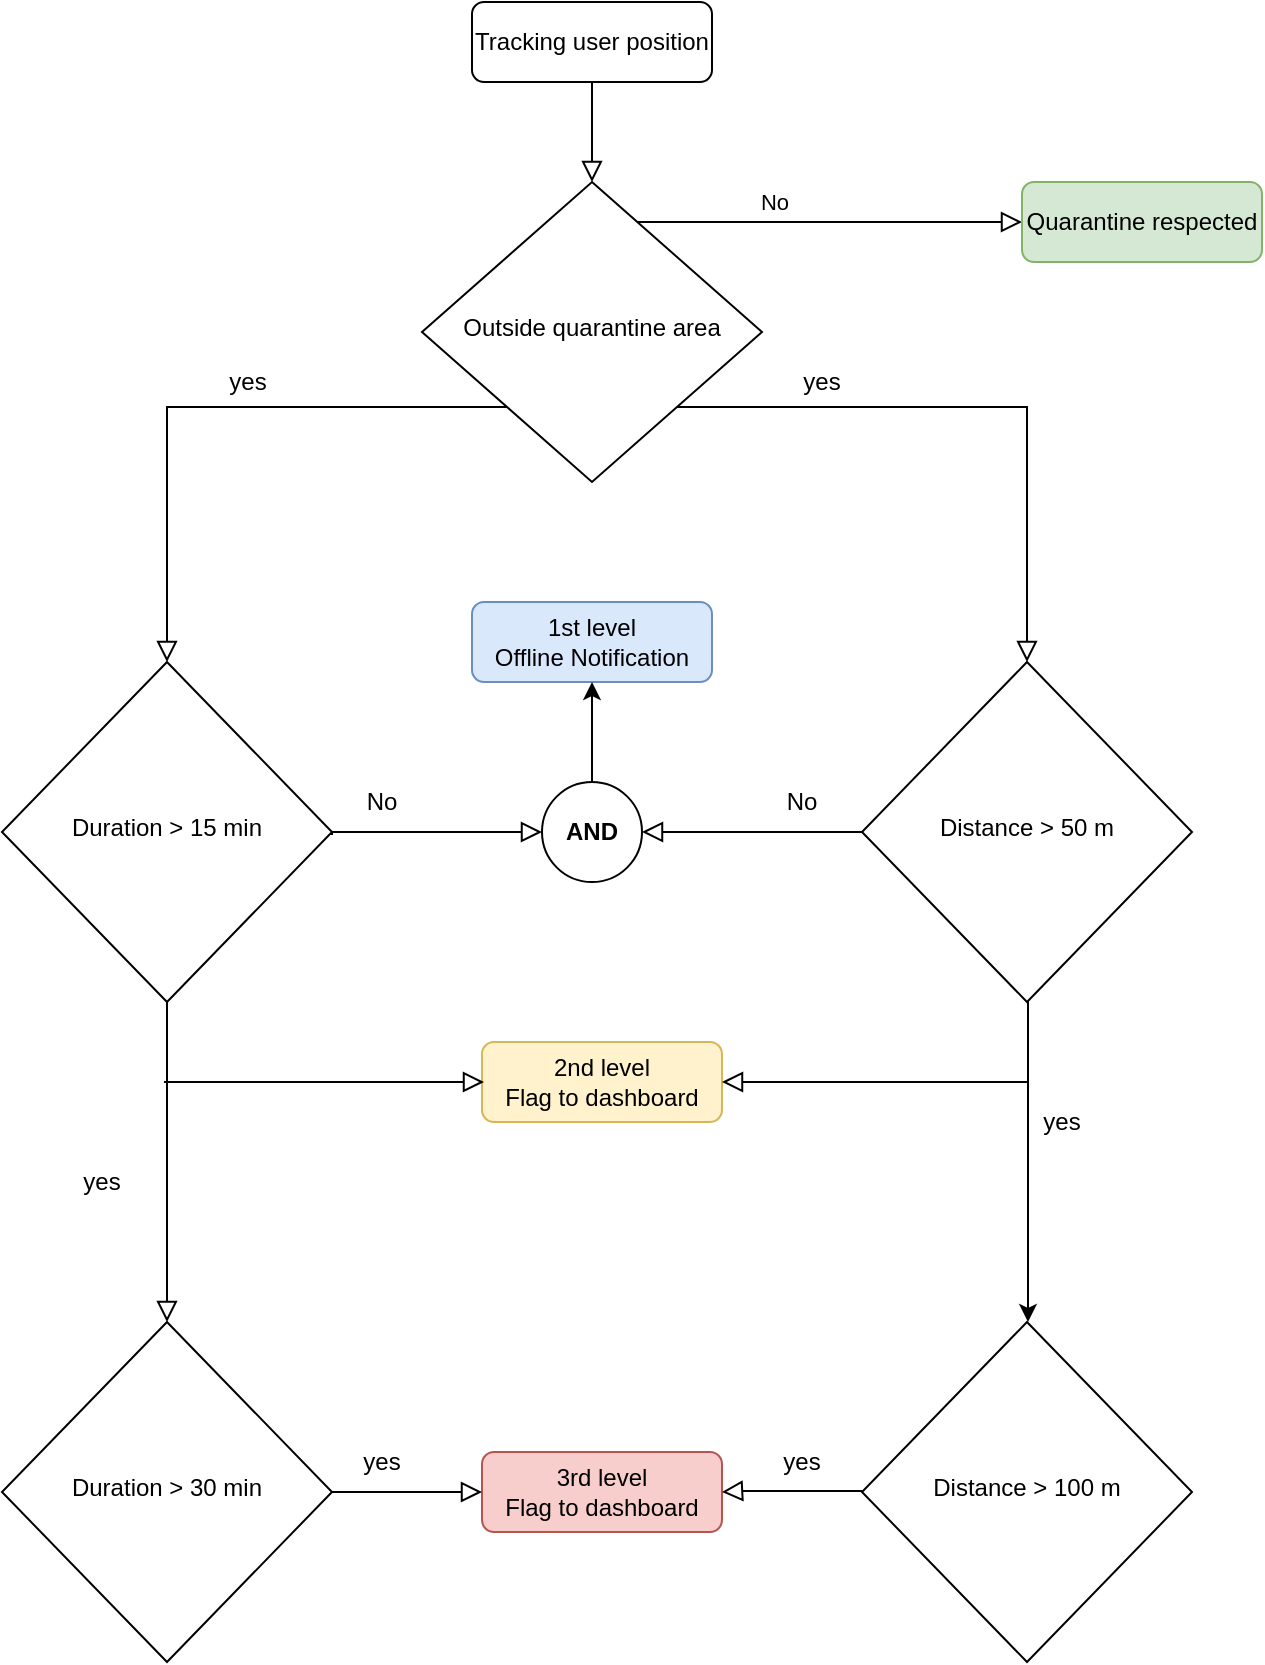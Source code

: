 <mxfile version="12.8.8" type="github">
  <diagram id="C5RBs43oDa-KdzZeNtuy" name="Page-1">
    <mxGraphModel dx="796" dy="441" grid="1" gridSize="10" guides="1" tooltips="1" connect="1" arrows="1" fold="1" page="1" pageScale="1" pageWidth="827" pageHeight="1169" math="0" shadow="0">
      <root>
        <mxCell id="WIyWlLk6GJQsqaUBKTNV-0" />
        <mxCell id="WIyWlLk6GJQsqaUBKTNV-1" parent="WIyWlLk6GJQsqaUBKTNV-0" />
        <mxCell id="WIyWlLk6GJQsqaUBKTNV-2" value="" style="rounded=0;html=1;jettySize=auto;orthogonalLoop=1;fontSize=11;endArrow=block;endFill=0;endSize=8;strokeWidth=1;shadow=0;labelBackgroundColor=none;edgeStyle=orthogonalEdgeStyle;" parent="WIyWlLk6GJQsqaUBKTNV-1" source="WIyWlLk6GJQsqaUBKTNV-3" target="WIyWlLk6GJQsqaUBKTNV-6" edge="1">
          <mxGeometry relative="1" as="geometry" />
        </mxCell>
        <mxCell id="WIyWlLk6GJQsqaUBKTNV-3" value="Tracking user position" style="rounded=1;whiteSpace=wrap;html=1;fontSize=12;glass=0;strokeWidth=1;shadow=0;" parent="WIyWlLk6GJQsqaUBKTNV-1" vertex="1">
          <mxGeometry x="365" y="60" width="120" height="40" as="geometry" />
        </mxCell>
        <mxCell id="WIyWlLk6GJQsqaUBKTNV-4" value="" style="rounded=0;html=1;jettySize=auto;orthogonalLoop=1;fontSize=11;endArrow=block;endFill=0;endSize=8;strokeWidth=1;shadow=0;labelBackgroundColor=none;edgeStyle=orthogonalEdgeStyle;exitX=0;exitY=1;exitDx=0;exitDy=0;entryX=0.5;entryY=0;entryDx=0;entryDy=0;" parent="WIyWlLk6GJQsqaUBKTNV-1" source="WIyWlLk6GJQsqaUBKTNV-6" target="WIyWlLk6GJQsqaUBKTNV-10" edge="1">
          <mxGeometry y="20" relative="1" as="geometry">
            <mxPoint as="offset" />
            <Array as="points">
              <mxPoint x="213" y="263" />
            </Array>
          </mxGeometry>
        </mxCell>
        <mxCell id="WIyWlLk6GJQsqaUBKTNV-5" value="No" style="edgeStyle=orthogonalEdgeStyle;rounded=0;html=1;jettySize=auto;orthogonalLoop=1;fontSize=11;endArrow=block;endFill=0;endSize=8;strokeWidth=1;shadow=0;labelBackgroundColor=none;exitX=1;exitY=0;exitDx=0;exitDy=0;" parent="WIyWlLk6GJQsqaUBKTNV-1" source="WIyWlLk6GJQsqaUBKTNV-6" target="WIyWlLk6GJQsqaUBKTNV-7" edge="1">
          <mxGeometry y="10" relative="1" as="geometry">
            <mxPoint as="offset" />
            <Array as="points">
              <mxPoint x="438" y="170" />
            </Array>
          </mxGeometry>
        </mxCell>
        <mxCell id="WIyWlLk6GJQsqaUBKTNV-6" value="&lt;span style=&quot;white-space: normal&quot;&gt;Outside quarantine area&lt;/span&gt;" style="rhombus;whiteSpace=wrap;html=1;shadow=0;fontFamily=Helvetica;fontSize=12;align=center;strokeWidth=1;spacing=6;spacingTop=-4;" parent="WIyWlLk6GJQsqaUBKTNV-1" vertex="1">
          <mxGeometry x="340" y="150" width="170" height="150" as="geometry" />
        </mxCell>
        <mxCell id="WIyWlLk6GJQsqaUBKTNV-7" value="Quarantine respected" style="rounded=1;whiteSpace=wrap;html=1;fontSize=12;glass=0;strokeWidth=1;shadow=0;fillColor=#d5e8d4;strokeColor=#82b366;" parent="WIyWlLk6GJQsqaUBKTNV-1" vertex="1">
          <mxGeometry x="640" y="150" width="120" height="40" as="geometry" />
        </mxCell>
        <mxCell id="WIyWlLk6GJQsqaUBKTNV-8" value="" style="rounded=0;html=1;jettySize=auto;orthogonalLoop=1;fontSize=11;endArrow=block;endFill=0;endSize=8;strokeWidth=1;shadow=0;labelBackgroundColor=none;edgeStyle=orthogonalEdgeStyle;" parent="WIyWlLk6GJQsqaUBKTNV-1" source="WIyWlLk6GJQsqaUBKTNV-10" target="-fQ5W4s5347gWjsXWNTR-36" edge="1">
          <mxGeometry x="0.333" y="20" relative="1" as="geometry">
            <mxPoint as="offset" />
            <mxPoint x="212.5" y="680" as="targetPoint" />
          </mxGeometry>
        </mxCell>
        <mxCell id="WIyWlLk6GJQsqaUBKTNV-10" value="Duration &amp;gt; 15 min" style="rhombus;whiteSpace=wrap;html=1;shadow=0;fontFamily=Helvetica;fontSize=12;align=center;strokeWidth=1;spacing=6;spacingTop=-4;" parent="WIyWlLk6GJQsqaUBKTNV-1" vertex="1">
          <mxGeometry x="130" y="390" width="165" height="170" as="geometry" />
        </mxCell>
        <mxCell id="-fQ5W4s5347gWjsXWNTR-4" value="1st level &lt;br&gt;Offline Notification" style="rounded=1;whiteSpace=wrap;html=1;fontSize=12;glass=0;strokeWidth=1;shadow=0;fillColor=#dae8fc;strokeColor=#6c8ebf;" vertex="1" parent="WIyWlLk6GJQsqaUBKTNV-1">
          <mxGeometry x="365" y="360" width="120" height="40" as="geometry" />
        </mxCell>
        <mxCell id="-fQ5W4s5347gWjsXWNTR-28" style="edgeStyle=orthogonalEdgeStyle;rounded=0;orthogonalLoop=1;jettySize=auto;html=1;" edge="1" parent="WIyWlLk6GJQsqaUBKTNV-1" source="-fQ5W4s5347gWjsXWNTR-8">
          <mxGeometry relative="1" as="geometry">
            <mxPoint x="643" y="720" as="targetPoint" />
            <Array as="points">
              <mxPoint x="643" y="720" />
            </Array>
          </mxGeometry>
        </mxCell>
        <mxCell id="-fQ5W4s5347gWjsXWNTR-8" value="Distance &amp;gt; 50 m" style="rhombus;whiteSpace=wrap;html=1;shadow=0;fontFamily=Helvetica;fontSize=12;align=center;strokeWidth=1;spacing=6;spacingTop=-4;" vertex="1" parent="WIyWlLk6GJQsqaUBKTNV-1">
          <mxGeometry x="560" y="390" width="165" height="170" as="geometry" />
        </mxCell>
        <mxCell id="-fQ5W4s5347gWjsXWNTR-9" value="" style="rounded=0;html=1;jettySize=auto;orthogonalLoop=1;fontSize=11;endArrow=block;endFill=0;endSize=8;strokeWidth=1;shadow=0;labelBackgroundColor=none;edgeStyle=orthogonalEdgeStyle;exitX=1;exitY=1;exitDx=0;exitDy=0;entryX=0.5;entryY=0;entryDx=0;entryDy=0;" edge="1" parent="WIyWlLk6GJQsqaUBKTNV-1" source="WIyWlLk6GJQsqaUBKTNV-6" target="-fQ5W4s5347gWjsXWNTR-8">
          <mxGeometry y="20" relative="1" as="geometry">
            <mxPoint as="offset" />
            <mxPoint x="362.5" y="272.5" as="sourcePoint" />
            <mxPoint x="263" y="400.515" as="targetPoint" />
            <Array as="points">
              <mxPoint x="643" y="263" />
            </Array>
          </mxGeometry>
        </mxCell>
        <mxCell id="-fQ5W4s5347gWjsXWNTR-13" value="" style="rounded=0;html=1;jettySize=auto;orthogonalLoop=1;fontSize=11;endArrow=block;endFill=0;endSize=8;strokeWidth=1;shadow=0;labelBackgroundColor=none;edgeStyle=orthogonalEdgeStyle;exitX=0;exitY=0.5;exitDx=0;exitDy=0;entryX=1;entryY=0.5;entryDx=0;entryDy=0;" edge="1" parent="WIyWlLk6GJQsqaUBKTNV-1" source="-fQ5W4s5347gWjsXWNTR-8" target="-fQ5W4s5347gWjsXWNTR-30">
          <mxGeometry y="20" relative="1" as="geometry">
            <mxPoint as="offset" />
            <mxPoint x="447.5" y="272.5" as="sourcePoint" />
            <mxPoint x="420" y="477" as="targetPoint" />
            <Array as="points">
              <mxPoint x="500" y="475" />
              <mxPoint x="500" y="475" />
            </Array>
          </mxGeometry>
        </mxCell>
        <mxCell id="-fQ5W4s5347gWjsXWNTR-19" value="" style="rounded=0;html=1;jettySize=auto;orthogonalLoop=1;fontSize=11;endArrow=block;endFill=0;endSize=8;strokeWidth=1;shadow=0;labelBackgroundColor=none;edgeStyle=orthogonalEdgeStyle;entryX=0;entryY=0.5;entryDx=0;entryDy=0;" edge="1" parent="WIyWlLk6GJQsqaUBKTNV-1" target="-fQ5W4s5347gWjsXWNTR-30">
          <mxGeometry x="0.333" y="20" relative="1" as="geometry">
            <mxPoint as="offset" />
            <mxPoint x="295" y="476.5" as="sourcePoint" />
            <mxPoint x="370" y="476.5" as="targetPoint" />
            <Array as="points">
              <mxPoint x="295" y="475" />
            </Array>
          </mxGeometry>
        </mxCell>
        <mxCell id="-fQ5W4s5347gWjsXWNTR-20" value="No" style="text;html=1;strokeColor=none;fillColor=none;align=center;verticalAlign=middle;whiteSpace=wrap;rounded=0;" vertex="1" parent="WIyWlLk6GJQsqaUBKTNV-1">
          <mxGeometry x="510" y="450" width="40" height="20" as="geometry" />
        </mxCell>
        <mxCell id="-fQ5W4s5347gWjsXWNTR-21" value="No" style="text;html=1;strokeColor=none;fillColor=none;align=center;verticalAlign=middle;whiteSpace=wrap;rounded=0;" vertex="1" parent="WIyWlLk6GJQsqaUBKTNV-1">
          <mxGeometry x="300" y="450" width="40" height="20" as="geometry" />
        </mxCell>
        <mxCell id="-fQ5W4s5347gWjsXWNTR-22" value="yes" style="text;html=1;strokeColor=none;fillColor=none;align=center;verticalAlign=middle;whiteSpace=wrap;rounded=0;" vertex="1" parent="WIyWlLk6GJQsqaUBKTNV-1">
          <mxGeometry x="232.5" y="240" width="40" height="20" as="geometry" />
        </mxCell>
        <mxCell id="-fQ5W4s5347gWjsXWNTR-23" value="yes" style="text;html=1;strokeColor=none;fillColor=none;align=center;verticalAlign=middle;whiteSpace=wrap;rounded=0;" vertex="1" parent="WIyWlLk6GJQsqaUBKTNV-1">
          <mxGeometry x="520" y="240" width="40" height="20" as="geometry" />
        </mxCell>
        <mxCell id="-fQ5W4s5347gWjsXWNTR-24" value="2nd level &lt;br&gt;Flag to dashboard&lt;br&gt;" style="rounded=1;whiteSpace=wrap;html=1;fontSize=12;glass=0;strokeWidth=1;shadow=0;fillColor=#fff2cc;strokeColor=#d6b656;" vertex="1" parent="WIyWlLk6GJQsqaUBKTNV-1">
          <mxGeometry x="370" y="580" width="120" height="40" as="geometry" />
        </mxCell>
        <mxCell id="-fQ5W4s5347gWjsXWNTR-26" value="" style="rounded=0;html=1;jettySize=auto;orthogonalLoop=1;fontSize=11;endArrow=block;endFill=0;endSize=8;strokeWidth=1;shadow=0;labelBackgroundColor=none;edgeStyle=orthogonalEdgeStyle;" edge="1" parent="WIyWlLk6GJQsqaUBKTNV-1">
          <mxGeometry x="0.333" y="20" relative="1" as="geometry">
            <mxPoint as="offset" />
            <mxPoint x="643" y="600" as="sourcePoint" />
            <mxPoint x="490" y="600" as="targetPoint" />
            <Array as="points">
              <mxPoint x="643" y="600" />
            </Array>
          </mxGeometry>
        </mxCell>
        <mxCell id="-fQ5W4s5347gWjsXWNTR-27" value="yes" style="text;html=1;strokeColor=none;fillColor=none;align=center;verticalAlign=middle;whiteSpace=wrap;rounded=0;" vertex="1" parent="WIyWlLk6GJQsqaUBKTNV-1">
          <mxGeometry x="160" y="640" width="40" height="20" as="geometry" />
        </mxCell>
        <mxCell id="-fQ5W4s5347gWjsXWNTR-31" style="edgeStyle=orthogonalEdgeStyle;rounded=0;orthogonalLoop=1;jettySize=auto;html=1;entryX=0.5;entryY=1;entryDx=0;entryDy=0;" edge="1" parent="WIyWlLk6GJQsqaUBKTNV-1" source="-fQ5W4s5347gWjsXWNTR-30" target="-fQ5W4s5347gWjsXWNTR-4">
          <mxGeometry relative="1" as="geometry" />
        </mxCell>
        <mxCell id="-fQ5W4s5347gWjsXWNTR-30" value="&lt;b&gt;AND&lt;/b&gt;" style="ellipse;whiteSpace=wrap;html=1;aspect=fixed;gradientColor=#ffffff;" vertex="1" parent="WIyWlLk6GJQsqaUBKTNV-1">
          <mxGeometry x="400" y="450" width="50" height="50" as="geometry" />
        </mxCell>
        <mxCell id="-fQ5W4s5347gWjsXWNTR-32" value="Distance &amp;gt; 100 m" style="rhombus;whiteSpace=wrap;html=1;shadow=0;fontFamily=Helvetica;fontSize=12;align=center;strokeWidth=1;spacing=6;spacingTop=-4;" vertex="1" parent="WIyWlLk6GJQsqaUBKTNV-1">
          <mxGeometry x="560" y="720" width="165" height="170" as="geometry" />
        </mxCell>
        <mxCell id="-fQ5W4s5347gWjsXWNTR-34" value="3rd level &lt;br&gt;Flag to dashboard" style="rounded=1;whiteSpace=wrap;html=1;fontSize=12;glass=0;strokeWidth=1;shadow=0;fillColor=#f8cecc;strokeColor=#b85450;" vertex="1" parent="WIyWlLk6GJQsqaUBKTNV-1">
          <mxGeometry x="370" y="785" width="120" height="40" as="geometry" />
        </mxCell>
        <mxCell id="-fQ5W4s5347gWjsXWNTR-35" value="" style="rounded=0;html=1;jettySize=auto;orthogonalLoop=1;fontSize=11;endArrow=block;endFill=0;endSize=8;strokeWidth=1;shadow=0;labelBackgroundColor=none;edgeStyle=orthogonalEdgeStyle;exitX=0;exitY=0.5;exitDx=0;exitDy=0;" edge="1" parent="WIyWlLk6GJQsqaUBKTNV-1">
          <mxGeometry y="20" relative="1" as="geometry">
            <mxPoint as="offset" />
            <mxPoint x="560" y="804.5" as="sourcePoint" />
            <mxPoint x="490" y="805" as="targetPoint" />
            <Array as="points">
              <mxPoint x="500" y="804.5" />
              <mxPoint x="500" y="804.5" />
            </Array>
          </mxGeometry>
        </mxCell>
        <mxCell id="-fQ5W4s5347gWjsXWNTR-36" value="Duration &amp;gt; 30 min" style="rhombus;whiteSpace=wrap;html=1;shadow=0;fontFamily=Helvetica;fontSize=12;align=center;strokeWidth=1;spacing=6;spacingTop=-4;" vertex="1" parent="WIyWlLk6GJQsqaUBKTNV-1">
          <mxGeometry x="130" y="720" width="165" height="170" as="geometry" />
        </mxCell>
        <mxCell id="-fQ5W4s5347gWjsXWNTR-37" value="yes" style="text;html=1;strokeColor=none;fillColor=none;align=center;verticalAlign=middle;whiteSpace=wrap;rounded=0;" vertex="1" parent="WIyWlLk6GJQsqaUBKTNV-1">
          <mxGeometry x="640" y="610" width="40" height="20" as="geometry" />
        </mxCell>
        <mxCell id="-fQ5W4s5347gWjsXWNTR-38" value="" style="rounded=0;html=1;jettySize=auto;orthogonalLoop=1;fontSize=11;endArrow=block;endFill=0;endSize=8;strokeWidth=1;shadow=0;labelBackgroundColor=none;edgeStyle=orthogonalEdgeStyle;entryX=0;entryY=0.5;entryDx=0;entryDy=0;" edge="1" parent="WIyWlLk6GJQsqaUBKTNV-1">
          <mxGeometry x="0.333" y="20" relative="1" as="geometry">
            <mxPoint as="offset" />
            <mxPoint x="211" y="600" as="sourcePoint" />
            <mxPoint x="371" y="600" as="targetPoint" />
            <Array as="points">
              <mxPoint x="301" y="600" />
              <mxPoint x="301" y="600" />
            </Array>
          </mxGeometry>
        </mxCell>
        <mxCell id="-fQ5W4s5347gWjsXWNTR-39" value="" style="rounded=0;html=1;jettySize=auto;orthogonalLoop=1;fontSize=11;endArrow=block;endFill=0;endSize=8;strokeWidth=1;shadow=0;labelBackgroundColor=none;edgeStyle=orthogonalEdgeStyle;exitX=1;exitY=0.5;exitDx=0;exitDy=0;entryX=0;entryY=0.5;entryDx=0;entryDy=0;" edge="1" parent="WIyWlLk6GJQsqaUBKTNV-1" source="-fQ5W4s5347gWjsXWNTR-36" target="-fQ5W4s5347gWjsXWNTR-34">
          <mxGeometry y="20" relative="1" as="geometry">
            <mxPoint as="offset" />
            <mxPoint x="570" y="814.5" as="sourcePoint" />
            <mxPoint x="340" y="770" as="targetPoint" />
            <Array as="points" />
          </mxGeometry>
        </mxCell>
        <mxCell id="-fQ5W4s5347gWjsXWNTR-40" value="yes" style="text;html=1;strokeColor=none;fillColor=none;align=center;verticalAlign=middle;whiteSpace=wrap;rounded=0;" vertex="1" parent="WIyWlLk6GJQsqaUBKTNV-1">
          <mxGeometry x="510" y="780" width="40" height="20" as="geometry" />
        </mxCell>
        <mxCell id="-fQ5W4s5347gWjsXWNTR-41" value="yes" style="text;html=1;strokeColor=none;fillColor=none;align=center;verticalAlign=middle;whiteSpace=wrap;rounded=0;" vertex="1" parent="WIyWlLk6GJQsqaUBKTNV-1">
          <mxGeometry x="300" y="780" width="40" height="20" as="geometry" />
        </mxCell>
      </root>
    </mxGraphModel>
  </diagram>
</mxfile>
